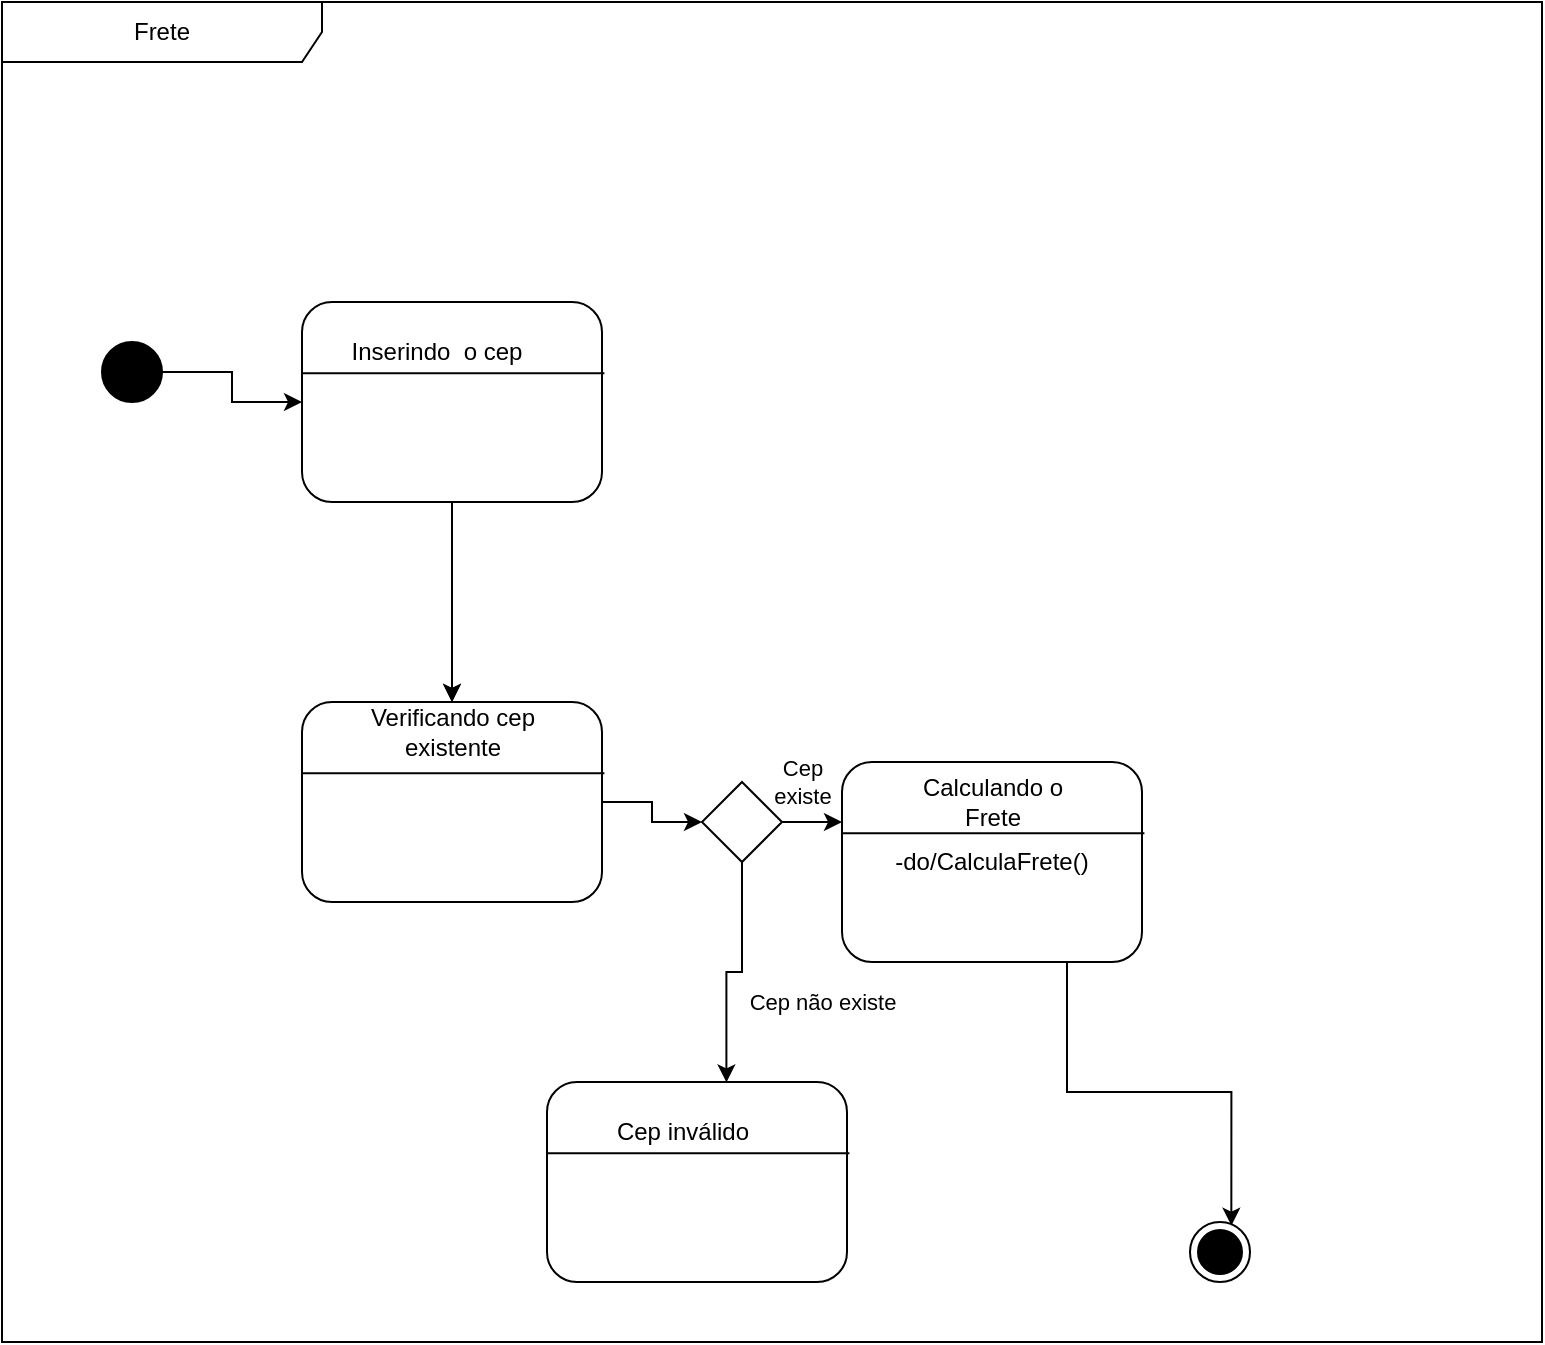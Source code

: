<mxfile version="22.0.4" type="device">
  <diagram id="4sCcyhYfCxoaHfzI6eDr" name="Página-1">
    <mxGraphModel dx="2876" dy="4624" grid="1" gridSize="10" guides="1" tooltips="1" connect="1" arrows="1" fold="1" page="1" pageScale="1" pageWidth="827" pageHeight="1169" math="0" shadow="0">
      <root>
        <mxCell id="0" />
        <mxCell id="1" parent="0" />
        <mxCell id="pJUBt_blxKoA4ybbSeYz-1" value="Frete" style="shape=umlFrame;whiteSpace=wrap;html=1;pointerEvents=0;recursiveResize=0;container=1;collapsible=0;width=160;" parent="1" vertex="1">
          <mxGeometry x="-180" y="-2380" width="770" height="670" as="geometry" />
        </mxCell>
        <mxCell id="pJUBt_blxKoA4ybbSeYz-12" style="edgeStyle=orthogonalEdgeStyle;rounded=0;orthogonalLoop=1;jettySize=auto;html=1;exitX=0.5;exitY=1;exitDx=0;exitDy=0;" parent="pJUBt_blxKoA4ybbSeYz-1" source="pJUBt_blxKoA4ybbSeYz-2" edge="1">
          <mxGeometry relative="1" as="geometry">
            <mxPoint x="225" y="350" as="targetPoint" />
          </mxGeometry>
        </mxCell>
        <mxCell id="pJUBt_blxKoA4ybbSeYz-2" value="" style="rounded=1;whiteSpace=wrap;html=1;" parent="pJUBt_blxKoA4ybbSeYz-1" vertex="1">
          <mxGeometry x="150" y="150" width="150" height="100" as="geometry" />
        </mxCell>
        <mxCell id="pJUBt_blxKoA4ybbSeYz-3" value="" style="endArrow=none;html=1;rounded=0;exitX=0.003;exitY=0.356;exitDx=0;exitDy=0;exitPerimeter=0;entryX=1.008;entryY=0.356;entryDx=0;entryDy=0;entryPerimeter=0;" parent="pJUBt_blxKoA4ybbSeYz-1" source="pJUBt_blxKoA4ybbSeYz-2" target="pJUBt_blxKoA4ybbSeYz-2" edge="1">
          <mxGeometry width="50" height="50" relative="1" as="geometry">
            <mxPoint x="310" y="240" as="sourcePoint" />
            <mxPoint x="360" y="190" as="targetPoint" />
          </mxGeometry>
        </mxCell>
        <mxCell id="pJUBt_blxKoA4ybbSeYz-5" value="" style="ellipse;html=1;shape=endState;fillColor=#000000;" parent="pJUBt_blxKoA4ybbSeYz-1" vertex="1">
          <mxGeometry x="594" y="610" width="30" height="30" as="geometry" />
        </mxCell>
        <mxCell id="pJUBt_blxKoA4ybbSeYz-7" style="edgeStyle=orthogonalEdgeStyle;rounded=0;orthogonalLoop=1;jettySize=auto;html=1;exitX=1;exitY=0.5;exitDx=0;exitDy=0;" parent="pJUBt_blxKoA4ybbSeYz-1" source="pJUBt_blxKoA4ybbSeYz-4" target="pJUBt_blxKoA4ybbSeYz-2" edge="1">
          <mxGeometry relative="1" as="geometry" />
        </mxCell>
        <mxCell id="pJUBt_blxKoA4ybbSeYz-4" value="" style="ellipse;html=1;fillColor=#000000;" parent="pJUBt_blxKoA4ybbSeYz-1" vertex="1">
          <mxGeometry x="50" y="170" width="30" height="30" as="geometry" />
        </mxCell>
        <mxCell id="pJUBt_blxKoA4ybbSeYz-6" value="Inserindo&amp;nbsp; o cep" style="text;html=1;strokeColor=none;fillColor=none;align=center;verticalAlign=middle;whiteSpace=wrap;rounded=0;" parent="pJUBt_blxKoA4ybbSeYz-1" vertex="1">
          <mxGeometry x="170" y="160" width="95" height="30" as="geometry" />
        </mxCell>
        <mxCell id="pJUBt_blxKoA4ybbSeYz-15" style="edgeStyle=orthogonalEdgeStyle;rounded=0;orthogonalLoop=1;jettySize=auto;html=1;exitX=1;exitY=0.5;exitDx=0;exitDy=0;" parent="pJUBt_blxKoA4ybbSeYz-1" source="pJUBt_blxKoA4ybbSeYz-8" target="pJUBt_blxKoA4ybbSeYz-14" edge="1">
          <mxGeometry relative="1" as="geometry" />
        </mxCell>
        <mxCell id="pJUBt_blxKoA4ybbSeYz-8" value="" style="rounded=1;whiteSpace=wrap;html=1;" parent="pJUBt_blxKoA4ybbSeYz-1" vertex="1">
          <mxGeometry x="150" y="350" width="150" height="100" as="geometry" />
        </mxCell>
        <mxCell id="pJUBt_blxKoA4ybbSeYz-9" value="" style="endArrow=none;html=1;rounded=0;exitX=0.003;exitY=0.356;exitDx=0;exitDy=0;exitPerimeter=0;entryX=1.008;entryY=0.356;entryDx=0;entryDy=0;entryPerimeter=0;" parent="pJUBt_blxKoA4ybbSeYz-1" source="pJUBt_blxKoA4ybbSeYz-8" target="pJUBt_blxKoA4ybbSeYz-8" edge="1">
          <mxGeometry width="50" height="50" relative="1" as="geometry">
            <mxPoint x="310" y="440" as="sourcePoint" />
            <mxPoint x="360" y="390" as="targetPoint" />
          </mxGeometry>
        </mxCell>
        <mxCell id="pJUBt_blxKoA4ybbSeYz-10" value="Verificando cep existente" style="text;html=1;strokeColor=none;fillColor=none;align=center;verticalAlign=middle;whiteSpace=wrap;rounded=0;" parent="pJUBt_blxKoA4ybbSeYz-1" vertex="1">
          <mxGeometry x="177.5" y="350" width="95" height="30" as="geometry" />
        </mxCell>
        <mxCell id="pJUBt_blxKoA4ybbSeYz-13" style="edgeStyle=orthogonalEdgeStyle;rounded=0;orthogonalLoop=1;jettySize=auto;html=1;exitX=0.5;exitY=1;exitDx=0;exitDy=0;entryX=0.5;entryY=0;entryDx=0;entryDy=0;" parent="pJUBt_blxKoA4ybbSeYz-1" target="pJUBt_blxKoA4ybbSeYz-8" edge="1">
          <mxGeometry relative="1" as="geometry">
            <mxPoint x="225" y="330" as="sourcePoint" />
          </mxGeometry>
        </mxCell>
        <mxCell id="pJUBt_blxKoA4ybbSeYz-22" value="Cep &lt;br&gt;existe" style="edgeStyle=orthogonalEdgeStyle;rounded=0;orthogonalLoop=1;jettySize=auto;html=1;exitX=1;exitY=0.5;exitDx=0;exitDy=0;" parent="pJUBt_blxKoA4ybbSeYz-1" source="pJUBt_blxKoA4ybbSeYz-14" edge="1">
          <mxGeometry x="-0.337" y="20" relative="1" as="geometry">
            <mxPoint x="420" y="410.167" as="targetPoint" />
            <mxPoint as="offset" />
          </mxGeometry>
        </mxCell>
        <mxCell id="pJUBt_blxKoA4ybbSeYz-14" value="" style="rhombus;whiteSpace=wrap;html=1;" parent="pJUBt_blxKoA4ybbSeYz-1" vertex="1">
          <mxGeometry x="350" y="390" width="40" height="40" as="geometry" />
        </mxCell>
        <mxCell id="pJUBt_blxKoA4ybbSeYz-16" value="-do/CalculaFrete()" style="rounded=1;whiteSpace=wrap;html=1;" parent="pJUBt_blxKoA4ybbSeYz-1" vertex="1">
          <mxGeometry x="420" y="380" width="150" height="100" as="geometry" />
        </mxCell>
        <mxCell id="pJUBt_blxKoA4ybbSeYz-17" value="" style="endArrow=none;html=1;rounded=0;exitX=0.003;exitY=0.356;exitDx=0;exitDy=0;exitPerimeter=0;entryX=1.008;entryY=0.356;entryDx=0;entryDy=0;entryPerimeter=0;" parent="pJUBt_blxKoA4ybbSeYz-1" source="pJUBt_blxKoA4ybbSeYz-16" target="pJUBt_blxKoA4ybbSeYz-16" edge="1">
          <mxGeometry width="50" height="50" relative="1" as="geometry">
            <mxPoint x="580" y="470" as="sourcePoint" />
            <mxPoint x="630" y="420" as="targetPoint" />
          </mxGeometry>
        </mxCell>
        <mxCell id="pJUBt_blxKoA4ybbSeYz-18" value="Calculando o Frete" style="text;html=1;strokeColor=none;fillColor=none;align=center;verticalAlign=middle;whiteSpace=wrap;rounded=0;" parent="pJUBt_blxKoA4ybbSeYz-1" vertex="1">
          <mxGeometry x="447.5" y="385" width="95" height="30" as="geometry" />
        </mxCell>
        <mxCell id="pJUBt_blxKoA4ybbSeYz-19" value="" style="rounded=1;whiteSpace=wrap;html=1;" parent="pJUBt_blxKoA4ybbSeYz-1" vertex="1">
          <mxGeometry x="272.5" y="540" width="150" height="100" as="geometry" />
        </mxCell>
        <mxCell id="pJUBt_blxKoA4ybbSeYz-20" value="" style="endArrow=none;html=1;rounded=0;exitX=0.003;exitY=0.356;exitDx=0;exitDy=0;exitPerimeter=0;entryX=1.008;entryY=0.356;entryDx=0;entryDy=0;entryPerimeter=0;" parent="pJUBt_blxKoA4ybbSeYz-1" source="pJUBt_blxKoA4ybbSeYz-19" target="pJUBt_blxKoA4ybbSeYz-19" edge="1">
          <mxGeometry width="50" height="50" relative="1" as="geometry">
            <mxPoint x="432.5" y="630" as="sourcePoint" />
            <mxPoint x="482.5" y="580" as="targetPoint" />
          </mxGeometry>
        </mxCell>
        <mxCell id="pJUBt_blxKoA4ybbSeYz-21" value="Cep inválido" style="text;html=1;strokeColor=none;fillColor=none;align=center;verticalAlign=middle;whiteSpace=wrap;rounded=0;" parent="pJUBt_blxKoA4ybbSeYz-1" vertex="1">
          <mxGeometry x="292.5" y="550" width="95" height="30" as="geometry" />
        </mxCell>
        <mxCell id="pJUBt_blxKoA4ybbSeYz-23" style="edgeStyle=orthogonalEdgeStyle;rounded=0;orthogonalLoop=1;jettySize=auto;html=1;exitX=0.75;exitY=1;exitDx=0;exitDy=0;entryX=0.689;entryY=0.061;entryDx=0;entryDy=0;entryPerimeter=0;" parent="pJUBt_blxKoA4ybbSeYz-1" source="pJUBt_blxKoA4ybbSeYz-16" target="pJUBt_blxKoA4ybbSeYz-5" edge="1">
          <mxGeometry relative="1" as="geometry" />
        </mxCell>
        <mxCell id="pJUBt_blxKoA4ybbSeYz-24" value="Cep não existe" style="edgeStyle=orthogonalEdgeStyle;rounded=0;orthogonalLoop=1;jettySize=auto;html=1;exitX=0.5;exitY=1;exitDx=0;exitDy=0;entryX=0.598;entryY=0.002;entryDx=0;entryDy=0;entryPerimeter=0;" parent="pJUBt_blxKoA4ybbSeYz-1" source="pJUBt_blxKoA4ybbSeYz-14" target="pJUBt_blxKoA4ybbSeYz-19" edge="1">
          <mxGeometry x="-0.068" y="43" relative="1" as="geometry">
            <mxPoint x="40" y="-28" as="offset" />
          </mxGeometry>
        </mxCell>
      </root>
    </mxGraphModel>
  </diagram>
</mxfile>
